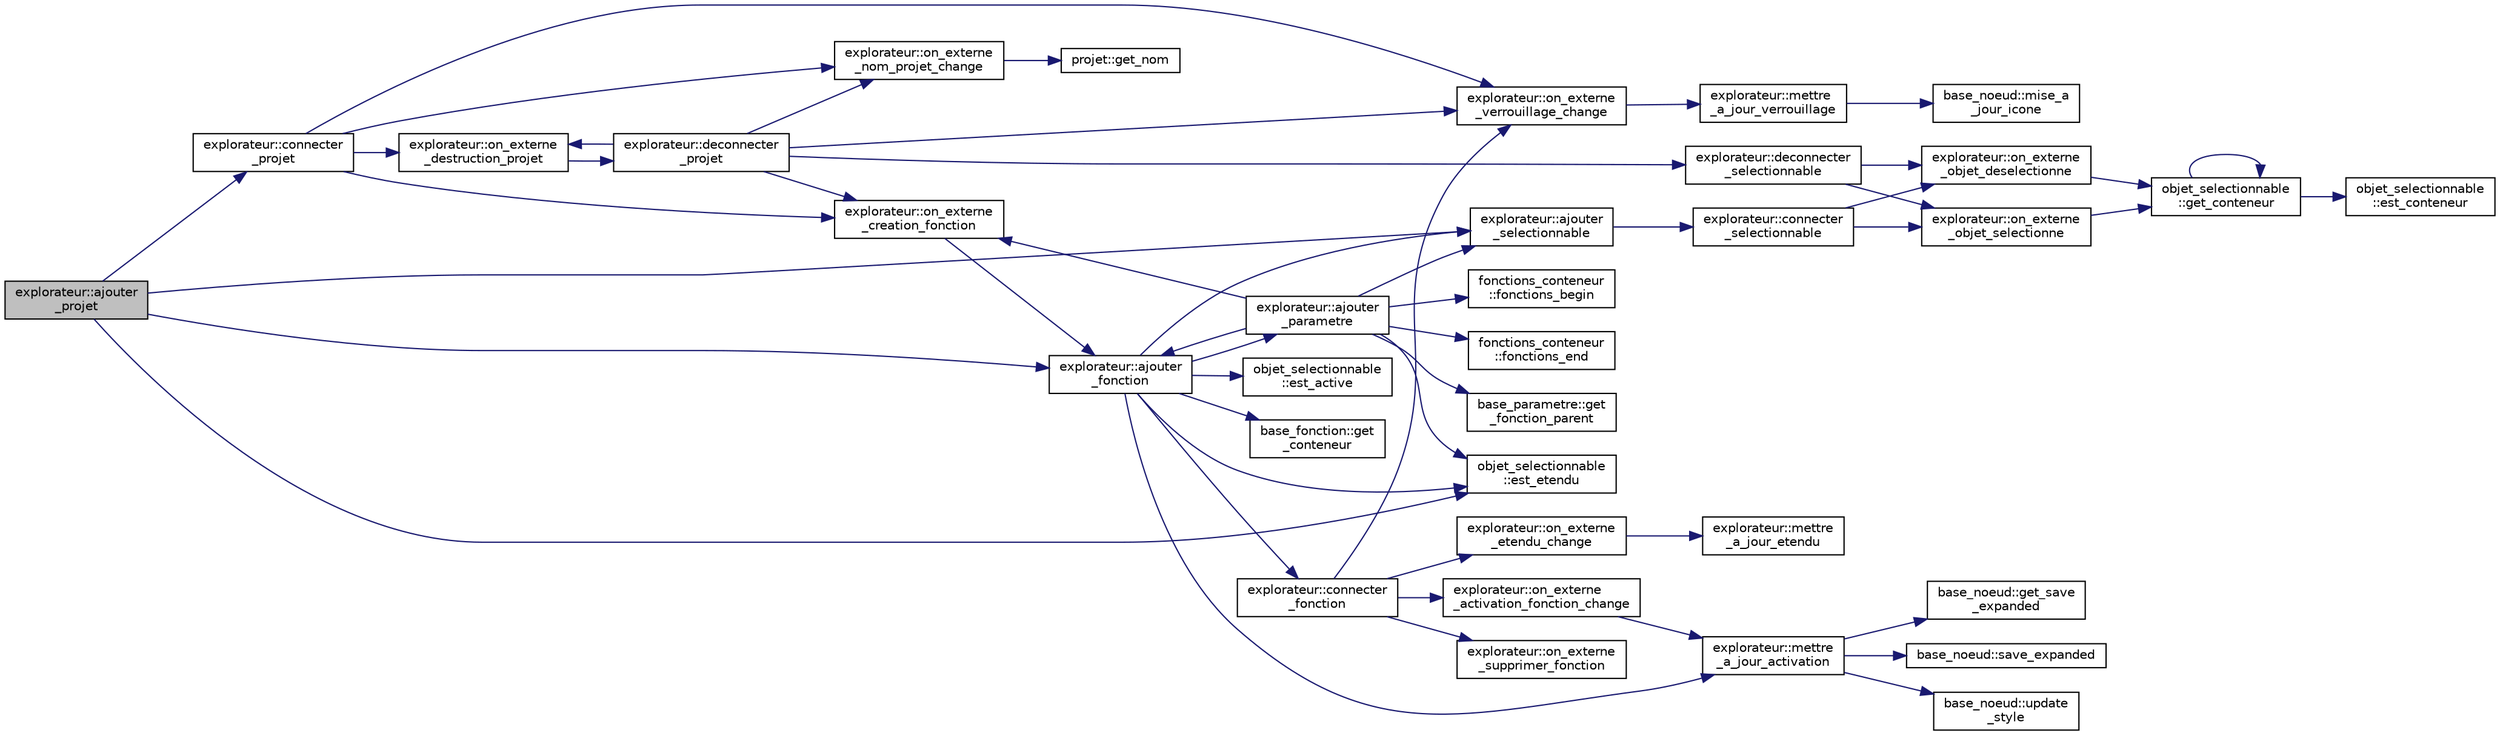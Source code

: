 digraph "explorateur::ajouter_projet"
{
  edge [fontname="Helvetica",fontsize="10",labelfontname="Helvetica",labelfontsize="10"];
  node [fontname="Helvetica",fontsize="10",shape=record];
  rankdir="LR";
  Node442 [label="explorateur::ajouter\l_projet",height=0.2,width=0.4,color="black", fillcolor="grey75", style="filled", fontcolor="black"];
  Node442 -> Node443 [color="midnightblue",fontsize="10",style="solid",fontname="Helvetica"];
  Node443 [label="explorateur::ajouter\l_selectionnable",height=0.2,width=0.4,color="black", fillcolor="white", style="filled",URL="$classexplorateur.html#a887540b504bdc698ba2b8736fe0e9fdc"];
  Node443 -> Node444 [color="midnightblue",fontsize="10",style="solid",fontname="Helvetica"];
  Node444 [label="explorateur::connecter\l_selectionnable",height=0.2,width=0.4,color="black", fillcolor="white", style="filled",URL="$classexplorateur.html#ad22d29aa9fc32953c4b2b77c56d189db"];
  Node444 -> Node445 [color="midnightblue",fontsize="10",style="solid",fontname="Helvetica"];
  Node445 [label="explorateur::on_externe\l_objet_selectionne",height=0.2,width=0.4,color="black", fillcolor="white", style="filled",URL="$classexplorateur.html#a0fce137b4ac1ce06dcb7bc9f6a561882"];
  Node445 -> Node446 [color="midnightblue",fontsize="10",style="solid",fontname="Helvetica"];
  Node446 [label="objet_selectionnable\l::get_conteneur",height=0.2,width=0.4,color="black", fillcolor="white", style="filled",URL="$classobjet__selectionnable.html#ab809d020155b7fec48ff3adbe15c9b65"];
  Node446 -> Node447 [color="midnightblue",fontsize="10",style="solid",fontname="Helvetica"];
  Node447 [label="objet_selectionnable\l::est_conteneur",height=0.2,width=0.4,color="black", fillcolor="white", style="filled",URL="$classobjet__selectionnable.html#a2c6b5b342b5f3a9f48893f793f935e0f"];
  Node446 -> Node446 [color="midnightblue",fontsize="10",style="solid",fontname="Helvetica"];
  Node444 -> Node448 [color="midnightblue",fontsize="10",style="solid",fontname="Helvetica"];
  Node448 [label="explorateur::on_externe\l_objet_deselectionne",height=0.2,width=0.4,color="black", fillcolor="white", style="filled",URL="$classexplorateur.html#a0c03c6386f018765f8392b95b46c19b0"];
  Node448 -> Node446 [color="midnightblue",fontsize="10",style="solid",fontname="Helvetica"];
  Node442 -> Node449 [color="midnightblue",fontsize="10",style="solid",fontname="Helvetica"];
  Node449 [label="explorateur::connecter\l_projet",height=0.2,width=0.4,color="black", fillcolor="white", style="filled",URL="$classexplorateur.html#a2a297d8a36310f5b657c06e13cff0b06"];
  Node449 -> Node450 [color="midnightblue",fontsize="10",style="solid",fontname="Helvetica"];
  Node450 [label="explorateur::on_externe\l_creation_fonction",height=0.2,width=0.4,color="black", fillcolor="white", style="filled",URL="$classexplorateur.html#a7f6b58995b31a6b09758e6af0c5988a0"];
  Node450 -> Node451 [color="midnightblue",fontsize="10",style="solid",fontname="Helvetica"];
  Node451 [label="explorateur::ajouter\l_fonction",height=0.2,width=0.4,color="black", fillcolor="white", style="filled",URL="$classexplorateur.html#a9da9de05eb1380d7dc9d0dddd85f2432"];
  Node451 -> Node452 [color="midnightblue",fontsize="10",style="solid",fontname="Helvetica"];
  Node452 [label="base_fonction::get\l_conteneur",height=0.2,width=0.4,color="black", fillcolor="white", style="filled",URL="$classbase__fonction.html#a3ae15ad4fd18fed8252fe6d10ca17d23"];
  Node451 -> Node443 [color="midnightblue",fontsize="10",style="solid",fontname="Helvetica"];
  Node451 -> Node453 [color="midnightblue",fontsize="10",style="solid",fontname="Helvetica"];
  Node453 [label="explorateur::ajouter\l_parametre",height=0.2,width=0.4,color="black", fillcolor="white", style="filled",URL="$classexplorateur.html#a4f9742e14126da0d20dd6161c005bcd2"];
  Node453 -> Node454 [color="midnightblue",fontsize="10",style="solid",fontname="Helvetica"];
  Node454 [label="base_parametre::get\l_fonction_parent",height=0.2,width=0.4,color="black", fillcolor="white", style="filled",URL="$classbase__parametre.html#ac6f53648848f13cc2afb6f2bd12a8a0f"];
  Node453 -> Node443 [color="midnightblue",fontsize="10",style="solid",fontname="Helvetica"];
  Node453 -> Node450 [color="midnightblue",fontsize="10",style="solid",fontname="Helvetica"];
  Node453 -> Node455 [color="midnightblue",fontsize="10",style="solid",fontname="Helvetica"];
  Node455 [label="fonctions_conteneur\l::fonctions_begin",height=0.2,width=0.4,color="black", fillcolor="white", style="filled",URL="$classfonctions__conteneur.html#aa1db33c3a0bf76b354e77b4a4324357a"];
  Node453 -> Node456 [color="midnightblue",fontsize="10",style="solid",fontname="Helvetica"];
  Node456 [label="fonctions_conteneur\l::fonctions_end",height=0.2,width=0.4,color="black", fillcolor="white", style="filled",URL="$classfonctions__conteneur.html#a165ee65380980b58b521a62810cd7e27"];
  Node453 -> Node451 [color="midnightblue",fontsize="10",style="solid",fontname="Helvetica"];
  Node453 -> Node457 [color="midnightblue",fontsize="10",style="solid",fontname="Helvetica"];
  Node457 [label="objet_selectionnable\l::est_etendu",height=0.2,width=0.4,color="black", fillcolor="white", style="filled",URL="$classobjet__selectionnable.html#af1e714963d861a9895ff590531396707"];
  Node451 -> Node458 [color="midnightblue",fontsize="10",style="solid",fontname="Helvetica"];
  Node458 [label="explorateur::mettre\l_a_jour_activation",height=0.2,width=0.4,color="black", fillcolor="white", style="filled",URL="$classexplorateur.html#a1c0d1a2f970f2b4d9560f33f74030f7a"];
  Node458 -> Node459 [color="midnightblue",fontsize="10",style="solid",fontname="Helvetica"];
  Node459 [label="base_noeud::get_save\l_expanded",height=0.2,width=0.4,color="black", fillcolor="white", style="filled",URL="$classbase__noeud.html#a32dabd19461a1e4db86b6e1c79bf9cbc"];
  Node458 -> Node460 [color="midnightblue",fontsize="10",style="solid",fontname="Helvetica"];
  Node460 [label="base_noeud::save_expanded",height=0.2,width=0.4,color="black", fillcolor="white", style="filled",URL="$classbase__noeud.html#a5fe905edcc9ff83f21a5d324c8a21bda"];
  Node458 -> Node461 [color="midnightblue",fontsize="10",style="solid",fontname="Helvetica"];
  Node461 [label="base_noeud::update\l_style",height=0.2,width=0.4,color="black", fillcolor="white", style="filled",URL="$classbase__noeud.html#a783e0dfa46ccf7dbf033d9309b878ba8"];
  Node451 -> Node462 [color="midnightblue",fontsize="10",style="solid",fontname="Helvetica"];
  Node462 [label="objet_selectionnable\l::est_active",height=0.2,width=0.4,color="black", fillcolor="white", style="filled",URL="$classobjet__selectionnable.html#a9a0bf43723dd1656224cec9f3c42bba0"];
  Node451 -> Node457 [color="midnightblue",fontsize="10",style="solid",fontname="Helvetica"];
  Node451 -> Node463 [color="midnightblue",fontsize="10",style="solid",fontname="Helvetica"];
  Node463 [label="explorateur::connecter\l_fonction",height=0.2,width=0.4,color="black", fillcolor="white", style="filled",URL="$classexplorateur.html#a838a8a6442ebd91a5c242ea02c0fe3e2"];
  Node463 -> Node464 [color="midnightblue",fontsize="10",style="solid",fontname="Helvetica"];
  Node464 [label="explorateur::on_externe\l_supprimer_fonction",height=0.2,width=0.4,color="black", fillcolor="white", style="filled",URL="$classexplorateur.html#ae43b4a7ba4f0643465b3e2092b674d08"];
  Node463 -> Node465 [color="midnightblue",fontsize="10",style="solid",fontname="Helvetica"];
  Node465 [label="explorateur::on_externe\l_activation_fonction_change",height=0.2,width=0.4,color="black", fillcolor="white", style="filled",URL="$classexplorateur.html#a1384795a69acb9eaabee919bf04568e1"];
  Node465 -> Node458 [color="midnightblue",fontsize="10",style="solid",fontname="Helvetica"];
  Node463 -> Node466 [color="midnightblue",fontsize="10",style="solid",fontname="Helvetica"];
  Node466 [label="explorateur::on_externe\l_verrouillage_change",height=0.2,width=0.4,color="black", fillcolor="white", style="filled",URL="$classexplorateur.html#afce2e984617f7198974bcd4db9c4175a"];
  Node466 -> Node467 [color="midnightblue",fontsize="10",style="solid",fontname="Helvetica"];
  Node467 [label="explorateur::mettre\l_a_jour_verrouillage",height=0.2,width=0.4,color="black", fillcolor="white", style="filled",URL="$classexplorateur.html#aa8f6a55c7d9b6e0ef699eb49af4cc2b7"];
  Node467 -> Node468 [color="midnightblue",fontsize="10",style="solid",fontname="Helvetica"];
  Node468 [label="base_noeud::mise_a\l_jour_icone",height=0.2,width=0.4,color="black", fillcolor="white", style="filled",URL="$classbase__noeud.html#ace8a7076d9e5a5d6644d801ac53f2f93"];
  Node463 -> Node469 [color="midnightblue",fontsize="10",style="solid",fontname="Helvetica"];
  Node469 [label="explorateur::on_externe\l_etendu_change",height=0.2,width=0.4,color="black", fillcolor="white", style="filled",URL="$classexplorateur.html#a5098ff7776e4773ff3386a9bac9d9307"];
  Node469 -> Node470 [color="midnightblue",fontsize="10",style="solid",fontname="Helvetica"];
  Node470 [label="explorateur::mettre\l_a_jour_etendu",height=0.2,width=0.4,color="black", fillcolor="white", style="filled",URL="$classexplorateur.html#a09836e70d0641f3b692eeb070110f912"];
  Node449 -> Node466 [color="midnightblue",fontsize="10",style="solid",fontname="Helvetica"];
  Node449 -> Node471 [color="midnightblue",fontsize="10",style="solid",fontname="Helvetica"];
  Node471 [label="explorateur::on_externe\l_nom_projet_change",height=0.2,width=0.4,color="black", fillcolor="white", style="filled",URL="$classexplorateur.html#a9f74457a3d08f73b28f5c4eaaf01acc9"];
  Node471 -> Node472 [color="midnightblue",fontsize="10",style="solid",fontname="Helvetica"];
  Node472 [label="projet::get_nom",height=0.2,width=0.4,color="black", fillcolor="white", style="filled",URL="$classprojet.html#aa787fbd9f79b128d3ef24d144be917ff"];
  Node449 -> Node473 [color="midnightblue",fontsize="10",style="solid",fontname="Helvetica"];
  Node473 [label="explorateur::on_externe\l_destruction_projet",height=0.2,width=0.4,color="black", fillcolor="white", style="filled",URL="$classexplorateur.html#ad7dd8e9faf432a50a821f76ff8c13e39"];
  Node473 -> Node474 [color="midnightblue",fontsize="10",style="solid",fontname="Helvetica"];
  Node474 [label="explorateur::deconnecter\l_projet",height=0.2,width=0.4,color="black", fillcolor="white", style="filled",URL="$classexplorateur.html#add5e78ffd26db6db6f978a931b5dae8f"];
  Node474 -> Node450 [color="midnightblue",fontsize="10",style="solid",fontname="Helvetica"];
  Node474 -> Node466 [color="midnightblue",fontsize="10",style="solid",fontname="Helvetica"];
  Node474 -> Node471 [color="midnightblue",fontsize="10",style="solid",fontname="Helvetica"];
  Node474 -> Node473 [color="midnightblue",fontsize="10",style="solid",fontname="Helvetica"];
  Node474 -> Node475 [color="midnightblue",fontsize="10",style="solid",fontname="Helvetica"];
  Node475 [label="explorateur::deconnecter\l_selectionnable",height=0.2,width=0.4,color="black", fillcolor="white", style="filled",URL="$classexplorateur.html#aeb433337c59b580a9e33350164e71e22"];
  Node475 -> Node445 [color="midnightblue",fontsize="10",style="solid",fontname="Helvetica"];
  Node475 -> Node448 [color="midnightblue",fontsize="10",style="solid",fontname="Helvetica"];
  Node442 -> Node451 [color="midnightblue",fontsize="10",style="solid",fontname="Helvetica"];
  Node442 -> Node457 [color="midnightblue",fontsize="10",style="solid",fontname="Helvetica"];
}
